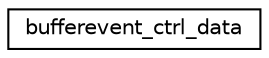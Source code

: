 digraph G
{
  edge [fontname="Helvetica",fontsize="10",labelfontname="Helvetica",labelfontsize="10"];
  node [fontname="Helvetica",fontsize="10",shape=record];
  rankdir="LR";
  Node1 [label="bufferevent_ctrl_data",height=0.2,width=0.4,color="black", fillcolor="white", style="filled",URL="$unionbufferevent__ctrl__data.html"];
}

